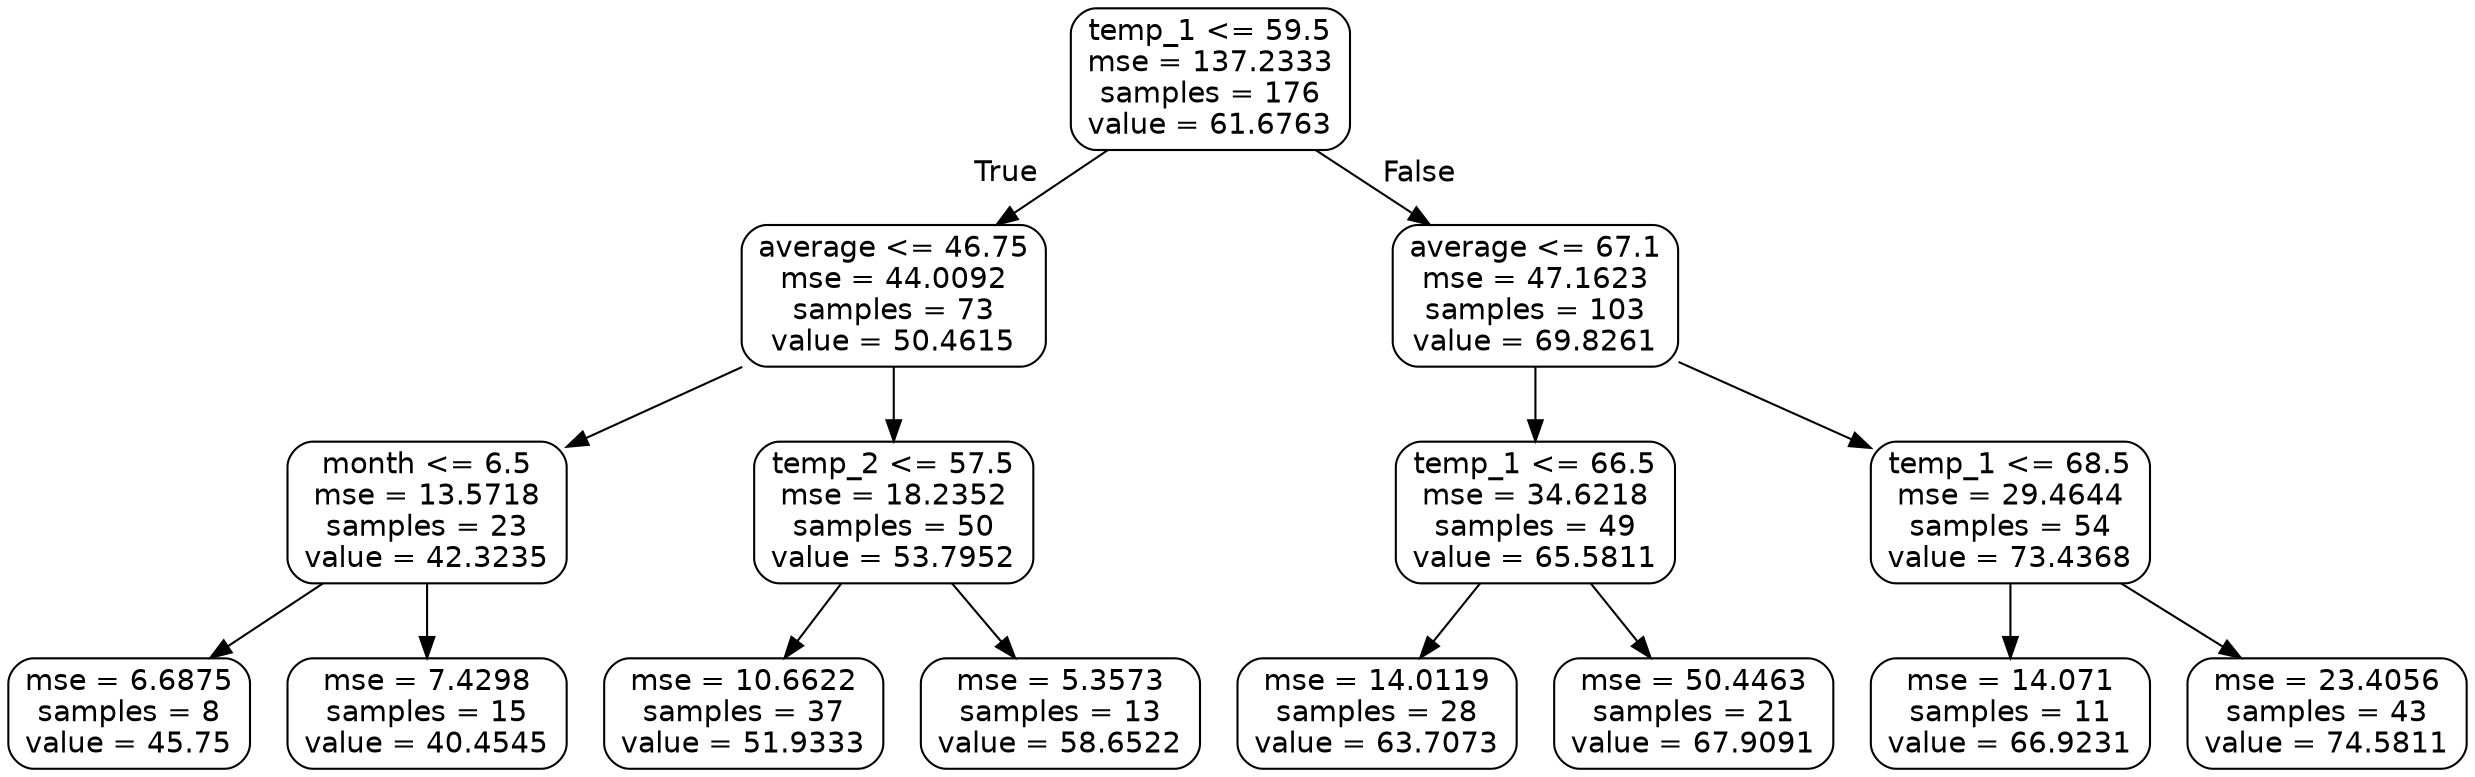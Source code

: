 digraph Tree {
node [shape=box, style="rounded", color="black", fontname=helvetica] ;
edge [fontname=helvetica] ;
0 [label="temp_1 <= 59.5\nmse = 137.2333\nsamples = 176\nvalue = 61.6763"] ;
1 [label="average <= 46.75\nmse = 44.0092\nsamples = 73\nvalue = 50.4615"] ;
0 -> 1 [labeldistance=2.5, labelangle=45, headlabel="True"] ;
2 [label="month <= 6.5\nmse = 13.5718\nsamples = 23\nvalue = 42.3235"] ;
1 -> 2 ;
3 [label="mse = 6.6875\nsamples = 8\nvalue = 45.75"] ;
2 -> 3 ;
4 [label="mse = 7.4298\nsamples = 15\nvalue = 40.4545"] ;
2 -> 4 ;
5 [label="temp_2 <= 57.5\nmse = 18.2352\nsamples = 50\nvalue = 53.7952"] ;
1 -> 5 ;
6 [label="mse = 10.6622\nsamples = 37\nvalue = 51.9333"] ;
5 -> 6 ;
7 [label="mse = 5.3573\nsamples = 13\nvalue = 58.6522"] ;
5 -> 7 ;
8 [label="average <= 67.1\nmse = 47.1623\nsamples = 103\nvalue = 69.8261"] ;
0 -> 8 [labeldistance=2.5, labelangle=-45, headlabel="False"] ;
9 [label="temp_1 <= 66.5\nmse = 34.6218\nsamples = 49\nvalue = 65.5811"] ;
8 -> 9 ;
10 [label="mse = 14.0119\nsamples = 28\nvalue = 63.7073"] ;
9 -> 10 ;
11 [label="mse = 50.4463\nsamples = 21\nvalue = 67.9091"] ;
9 -> 11 ;
12 [label="temp_1 <= 68.5\nmse = 29.4644\nsamples = 54\nvalue = 73.4368"] ;
8 -> 12 ;
13 [label="mse = 14.071\nsamples = 11\nvalue = 66.9231"] ;
12 -> 13 ;
14 [label="mse = 23.4056\nsamples = 43\nvalue = 74.5811"] ;
12 -> 14 ;
}
